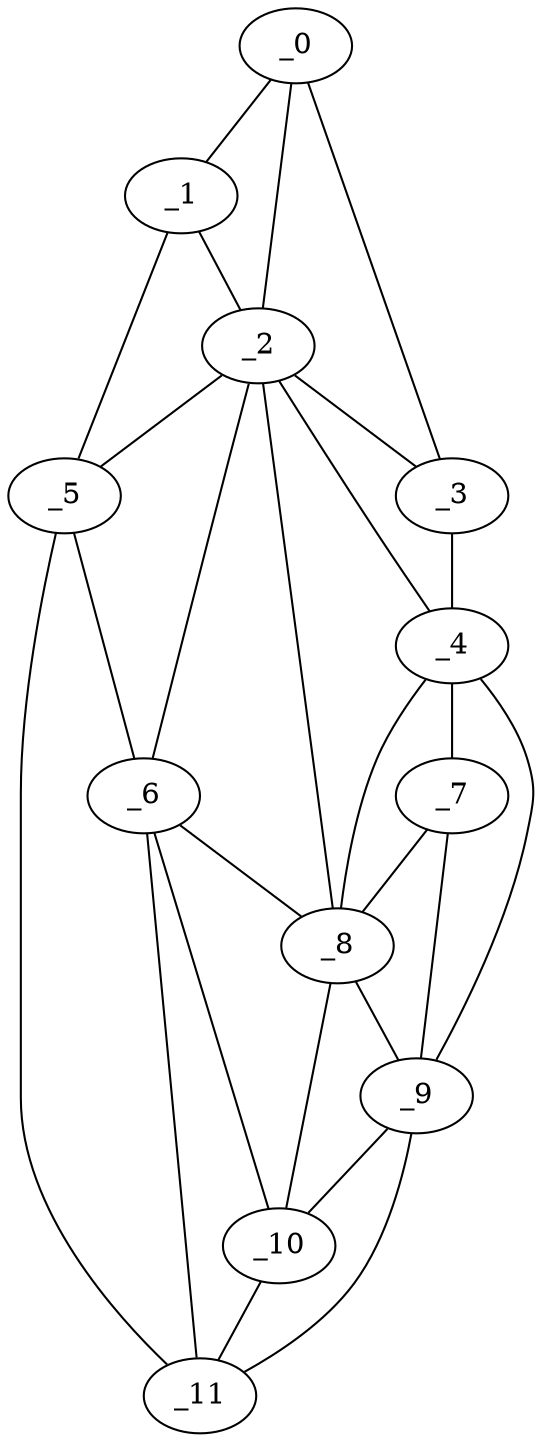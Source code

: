 graph "obj34__95.gxl" {
	_0	 [x=40,
		y=33];
	_1	 [x=40,
		y=37];
	_0 -- _1	 [valence=1];
	_2	 [x=47,
		y=37];
	_0 -- _2	 [valence=2];
	_3	 [x=49,
		y=29];
	_0 -- _3	 [valence=1];
	_1 -- _2	 [valence=2];
	_5	 [x=66,
		y=77];
	_1 -- _5	 [valence=1];
	_2 -- _3	 [valence=2];
	_4	 [x=57,
		y=29];
	_2 -- _4	 [valence=2];
	_2 -- _5	 [valence=2];
	_6	 [x=76,
		y=70];
	_2 -- _6	 [valence=2];
	_8	 [x=79,
		y=41];
	_2 -- _8	 [valence=1];
	_3 -- _4	 [valence=1];
	_7	 [x=77,
		y=34];
	_4 -- _7	 [valence=2];
	_4 -- _8	 [valence=2];
	_9	 [x=85,
		y=34];
	_4 -- _9	 [valence=1];
	_5 -- _6	 [valence=2];
	_11	 [x=123,
		y=68];
	_5 -- _11	 [valence=1];
	_6 -- _8	 [valence=2];
	_10	 [x=93,
		y=55];
	_6 -- _10	 [valence=1];
	_6 -- _11	 [valence=2];
	_7 -- _8	 [valence=2];
	_7 -- _9	 [valence=1];
	_8 -- _9	 [valence=1];
	_8 -- _10	 [valence=2];
	_9 -- _10	 [valence=2];
	_9 -- _11	 [valence=1];
	_10 -- _11	 [valence=1];
}
